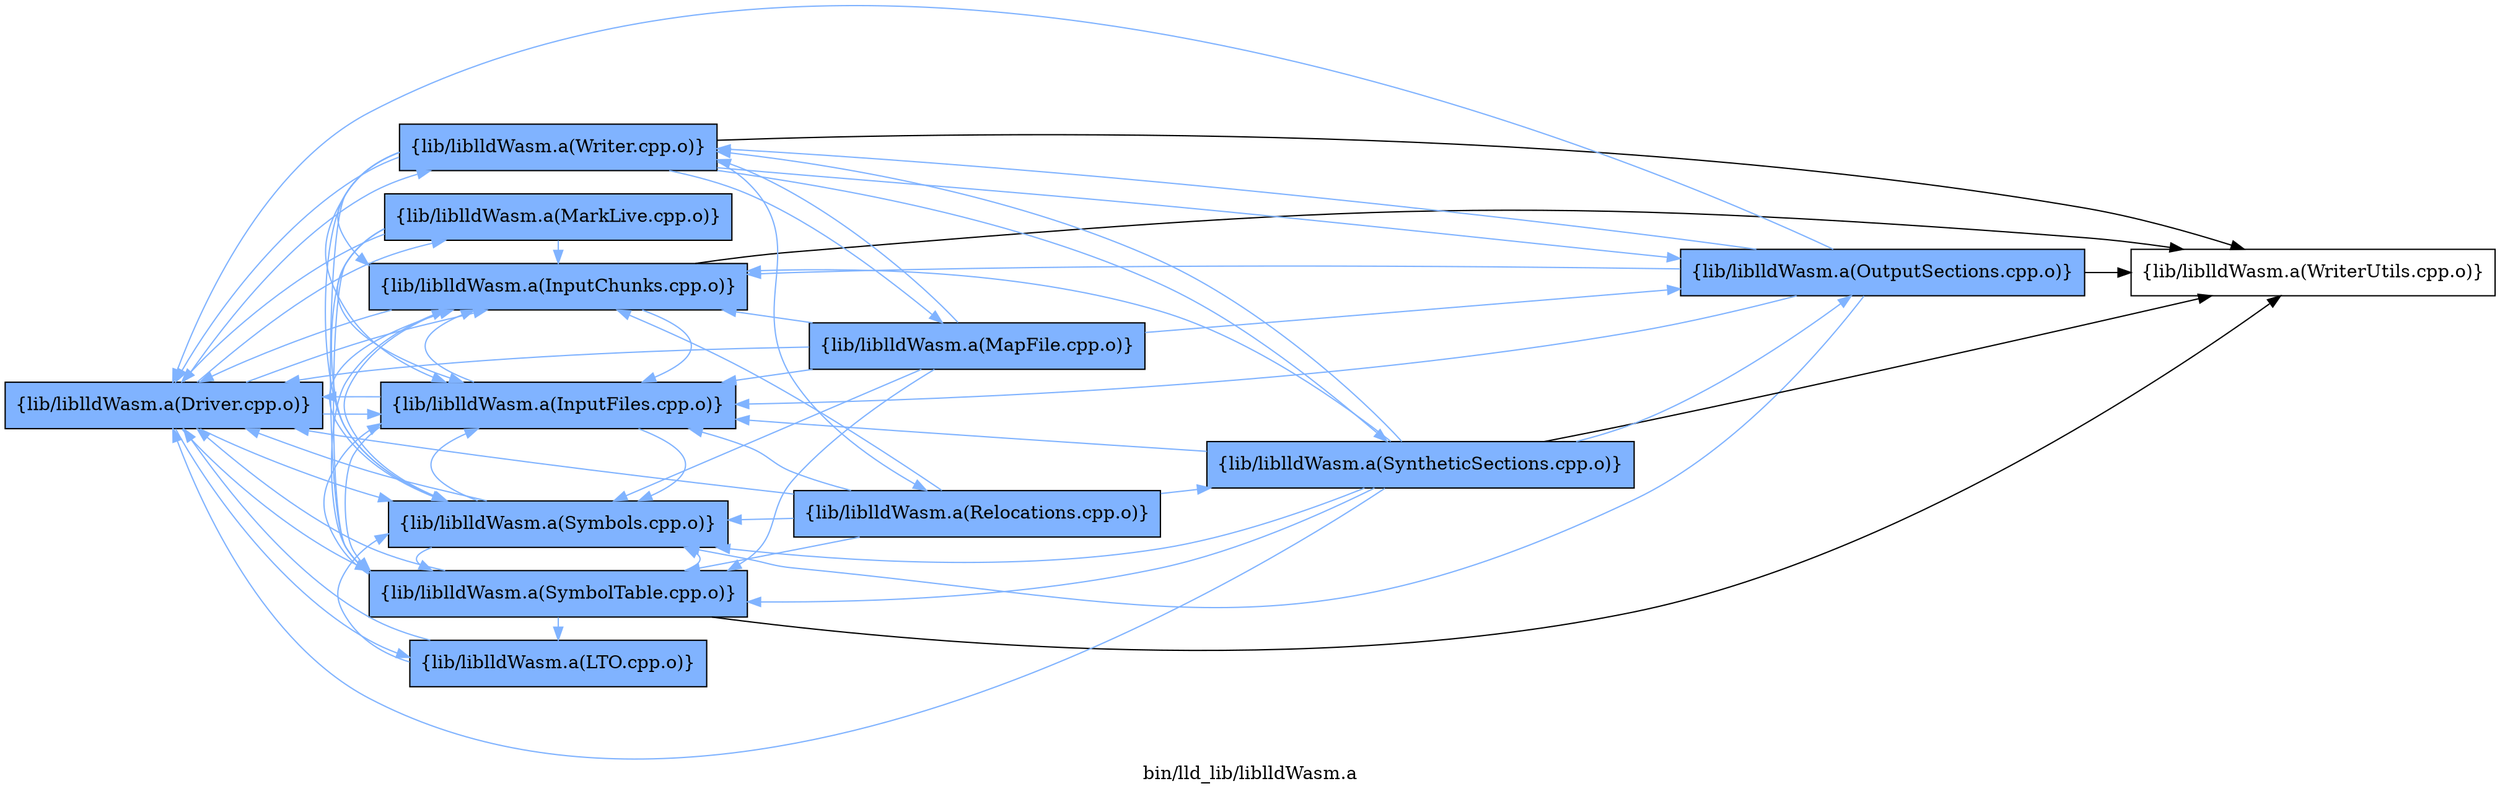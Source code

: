 digraph "bin/lld_lib/liblldWasm.a" {
	label="bin/lld_lib/liblldWasm.a";
	rankdir=LR;
	{ rank=same; Node0x561a2e698aa8;  }
	{ rank=same; Node0x561a2e699278; Node0x561a2e69d0f8; Node0x561a2e69c978; Node0x561a2e69c4c8; Node0x561a2e69cbf8; Node0x561a2e69d878; Node0x561a2e69b2f8;  }

	Node0x561a2e698aa8 [shape=record,shape=box,group=1,style=filled,fillcolor="0.600000 0.5 1",label="{lib/liblldWasm.a(Driver.cpp.o)}"];
	Node0x561a2e698aa8 -> Node0x561a2e699278[color="0.600000 0.5 1"];
	Node0x561a2e698aa8 -> Node0x561a2e69d0f8[color="0.600000 0.5 1"];
	Node0x561a2e698aa8 -> Node0x561a2e69c978[color="0.600000 0.5 1"];
	Node0x561a2e698aa8 -> Node0x561a2e69c4c8[color="0.600000 0.5 1"];
	Node0x561a2e698aa8 -> Node0x561a2e69cbf8[color="0.600000 0.5 1"];
	Node0x561a2e698aa8 -> Node0x561a2e69d878[color="0.600000 0.5 1"];
	Node0x561a2e698aa8 -> Node0x561a2e69b2f8[color="0.600000 0.5 1"];
	Node0x561a2e699278 [shape=record,shape=box,group=1,style=filled,fillcolor="0.600000 0.5 1",label="{lib/liblldWasm.a(InputChunks.cpp.o)}"];
	Node0x561a2e699278 -> Node0x561a2e698aa8[color="0.600000 0.5 1"];
	Node0x561a2e699278 -> Node0x561a2e69d0f8[color="0.600000 0.5 1"];
	Node0x561a2e699278 -> Node0x561a2e69d878[color="0.600000 0.5 1"];
	Node0x561a2e699278 -> Node0x561a2e69dd28;
	Node0x561a2e69d0f8 [shape=record,shape=box,group=1,style=filled,fillcolor="0.600000 0.5 1",label="{lib/liblldWasm.a(InputFiles.cpp.o)}"];
	Node0x561a2e69d0f8 -> Node0x561a2e698aa8[color="0.600000 0.5 1"];
	Node0x561a2e69d0f8 -> Node0x561a2e699278[color="0.600000 0.5 1"];
	Node0x561a2e69d0f8 -> Node0x561a2e69cbf8[color="0.600000 0.5 1"];
	Node0x561a2e69d0f8 -> Node0x561a2e69d878[color="0.600000 0.5 1"];
	Node0x561a2e69c978 [shape=record,shape=box,group=1,style=filled,fillcolor="0.600000 0.5 1",label="{lib/liblldWasm.a(LTO.cpp.o)}"];
	Node0x561a2e69c978 -> Node0x561a2e698aa8[color="0.600000 0.5 1"];
	Node0x561a2e69c978 -> Node0x561a2e69d878[color="0.600000 0.5 1"];
	Node0x561a2e69c4c8 [shape=record,shape=box,group=1,style=filled,fillcolor="0.600000 0.5 1",label="{lib/liblldWasm.a(MarkLive.cpp.o)}"];
	Node0x561a2e69c4c8 -> Node0x561a2e698aa8[color="0.600000 0.5 1"];
	Node0x561a2e69c4c8 -> Node0x561a2e699278[color="0.600000 0.5 1"];
	Node0x561a2e69c4c8 -> Node0x561a2e69d0f8[color="0.600000 0.5 1"];
	Node0x561a2e69c4c8 -> Node0x561a2e69cbf8[color="0.600000 0.5 1"];
	Node0x561a2e69c4c8 -> Node0x561a2e69d878[color="0.600000 0.5 1"];
	Node0x561a2e69cbf8 [shape=record,shape=box,group=1,style=filled,fillcolor="0.600000 0.5 1",label="{lib/liblldWasm.a(SymbolTable.cpp.o)}"];
	Node0x561a2e69cbf8 -> Node0x561a2e698aa8[color="0.600000 0.5 1"];
	Node0x561a2e69cbf8 -> Node0x561a2e699278[color="0.600000 0.5 1"];
	Node0x561a2e69cbf8 -> Node0x561a2e69d0f8[color="0.600000 0.5 1"];
	Node0x561a2e69cbf8 -> Node0x561a2e69c978[color="0.600000 0.5 1"];
	Node0x561a2e69cbf8 -> Node0x561a2e69d878[color="0.600000 0.5 1"];
	Node0x561a2e69cbf8 -> Node0x561a2e69dd28;
	Node0x561a2e69d878 [shape=record,shape=box,group=1,style=filled,fillcolor="0.600000 0.5 1",label="{lib/liblldWasm.a(Symbols.cpp.o)}"];
	Node0x561a2e69d878 -> Node0x561a2e698aa8[color="0.600000 0.5 1"];
	Node0x561a2e69d878 -> Node0x561a2e699278[color="0.600000 0.5 1"];
	Node0x561a2e69d878 -> Node0x561a2e69d0f8[color="0.600000 0.5 1"];
	Node0x561a2e69d878 -> Node0x561a2e69cbf8[color="0.600000 0.5 1"];
	Node0x561a2e69b2f8 [shape=record,shape=box,group=1,style=filled,fillcolor="0.600000 0.5 1",label="{lib/liblldWasm.a(Writer.cpp.o)}"];
	Node0x561a2e69b2f8 -> Node0x561a2e698aa8[color="0.600000 0.5 1"];
	Node0x561a2e69b2f8 -> Node0x561a2e699278[color="0.600000 0.5 1"];
	Node0x561a2e69b2f8 -> Node0x561a2e69d0f8[color="0.600000 0.5 1"];
	Node0x561a2e69b2f8 -> Node0x561a2e69cbf8[color="0.600000 0.5 1"];
	Node0x561a2e69b2f8 -> Node0x561a2e69d878[color="0.600000 0.5 1"];
	Node0x561a2e69b2f8 -> Node0x561a2e69bf78[color="0.600000 0.5 1"];
	Node0x561a2e69b2f8 -> Node0x561a2e69bfc8[color="0.600000 0.5 1"];
	Node0x561a2e69b2f8 -> Node0x561a2e69f678[color="0.600000 0.5 1"];
	Node0x561a2e69b2f8 -> Node0x561a2e69f808[color="0.600000 0.5 1"];
	Node0x561a2e69b2f8 -> Node0x561a2e69dd28;
	Node0x561a2e69dd28 [shape=record,shape=box,group=0,label="{lib/liblldWasm.a(WriterUtils.cpp.o)}"];
	Node0x561a2e69bf78 [shape=record,shape=box,group=1,style=filled,fillcolor="0.600000 0.5 1",label="{lib/liblldWasm.a(OutputSections.cpp.o)}"];
	Node0x561a2e69bf78 -> Node0x561a2e698aa8[color="0.600000 0.5 1"];
	Node0x561a2e69bf78 -> Node0x561a2e699278[color="0.600000 0.5 1"];
	Node0x561a2e69bf78 -> Node0x561a2e69d0f8[color="0.600000 0.5 1"];
	Node0x561a2e69bf78 -> Node0x561a2e69d878[color="0.600000 0.5 1"];
	Node0x561a2e69bf78 -> Node0x561a2e69b2f8[color="0.600000 0.5 1"];
	Node0x561a2e69bf78 -> Node0x561a2e69dd28;
	Node0x561a2e69bfc8 [shape=record,shape=box,group=1,style=filled,fillcolor="0.600000 0.5 1",label="{lib/liblldWasm.a(SyntheticSections.cpp.o)}"];
	Node0x561a2e69bfc8 -> Node0x561a2e698aa8[color="0.600000 0.5 1"];
	Node0x561a2e69bfc8 -> Node0x561a2e699278[color="0.600000 0.5 1"];
	Node0x561a2e69bfc8 -> Node0x561a2e69d0f8[color="0.600000 0.5 1"];
	Node0x561a2e69bfc8 -> Node0x561a2e69cbf8[color="0.600000 0.5 1"];
	Node0x561a2e69bfc8 -> Node0x561a2e69d878[color="0.600000 0.5 1"];
	Node0x561a2e69bfc8 -> Node0x561a2e69b2f8[color="0.600000 0.5 1"];
	Node0x561a2e69bfc8 -> Node0x561a2e69bf78[color="0.600000 0.5 1"];
	Node0x561a2e69bfc8 -> Node0x561a2e69dd28;
	Node0x561a2e69f678 [shape=record,shape=box,group=1,style=filled,fillcolor="0.600000 0.5 1",label="{lib/liblldWasm.a(Relocations.cpp.o)}"];
	Node0x561a2e69f678 -> Node0x561a2e698aa8[color="0.600000 0.5 1"];
	Node0x561a2e69f678 -> Node0x561a2e699278[color="0.600000 0.5 1"];
	Node0x561a2e69f678 -> Node0x561a2e69d0f8[color="0.600000 0.5 1"];
	Node0x561a2e69f678 -> Node0x561a2e69cbf8[color="0.600000 0.5 1"];
	Node0x561a2e69f678 -> Node0x561a2e69d878[color="0.600000 0.5 1"];
	Node0x561a2e69f678 -> Node0x561a2e69bfc8[color="0.600000 0.5 1"];
	Node0x561a2e69f808 [shape=record,shape=box,group=1,style=filled,fillcolor="0.600000 0.5 1",label="{lib/liblldWasm.a(MapFile.cpp.o)}"];
	Node0x561a2e69f808 -> Node0x561a2e698aa8[color="0.600000 0.5 1"];
	Node0x561a2e69f808 -> Node0x561a2e699278[color="0.600000 0.5 1"];
	Node0x561a2e69f808 -> Node0x561a2e69d0f8[color="0.600000 0.5 1"];
	Node0x561a2e69f808 -> Node0x561a2e69cbf8[color="0.600000 0.5 1"];
	Node0x561a2e69f808 -> Node0x561a2e69d878[color="0.600000 0.5 1"];
	Node0x561a2e69f808 -> Node0x561a2e69b2f8[color="0.600000 0.5 1"];
	Node0x561a2e69f808 -> Node0x561a2e69bf78[color="0.600000 0.5 1"];
}
